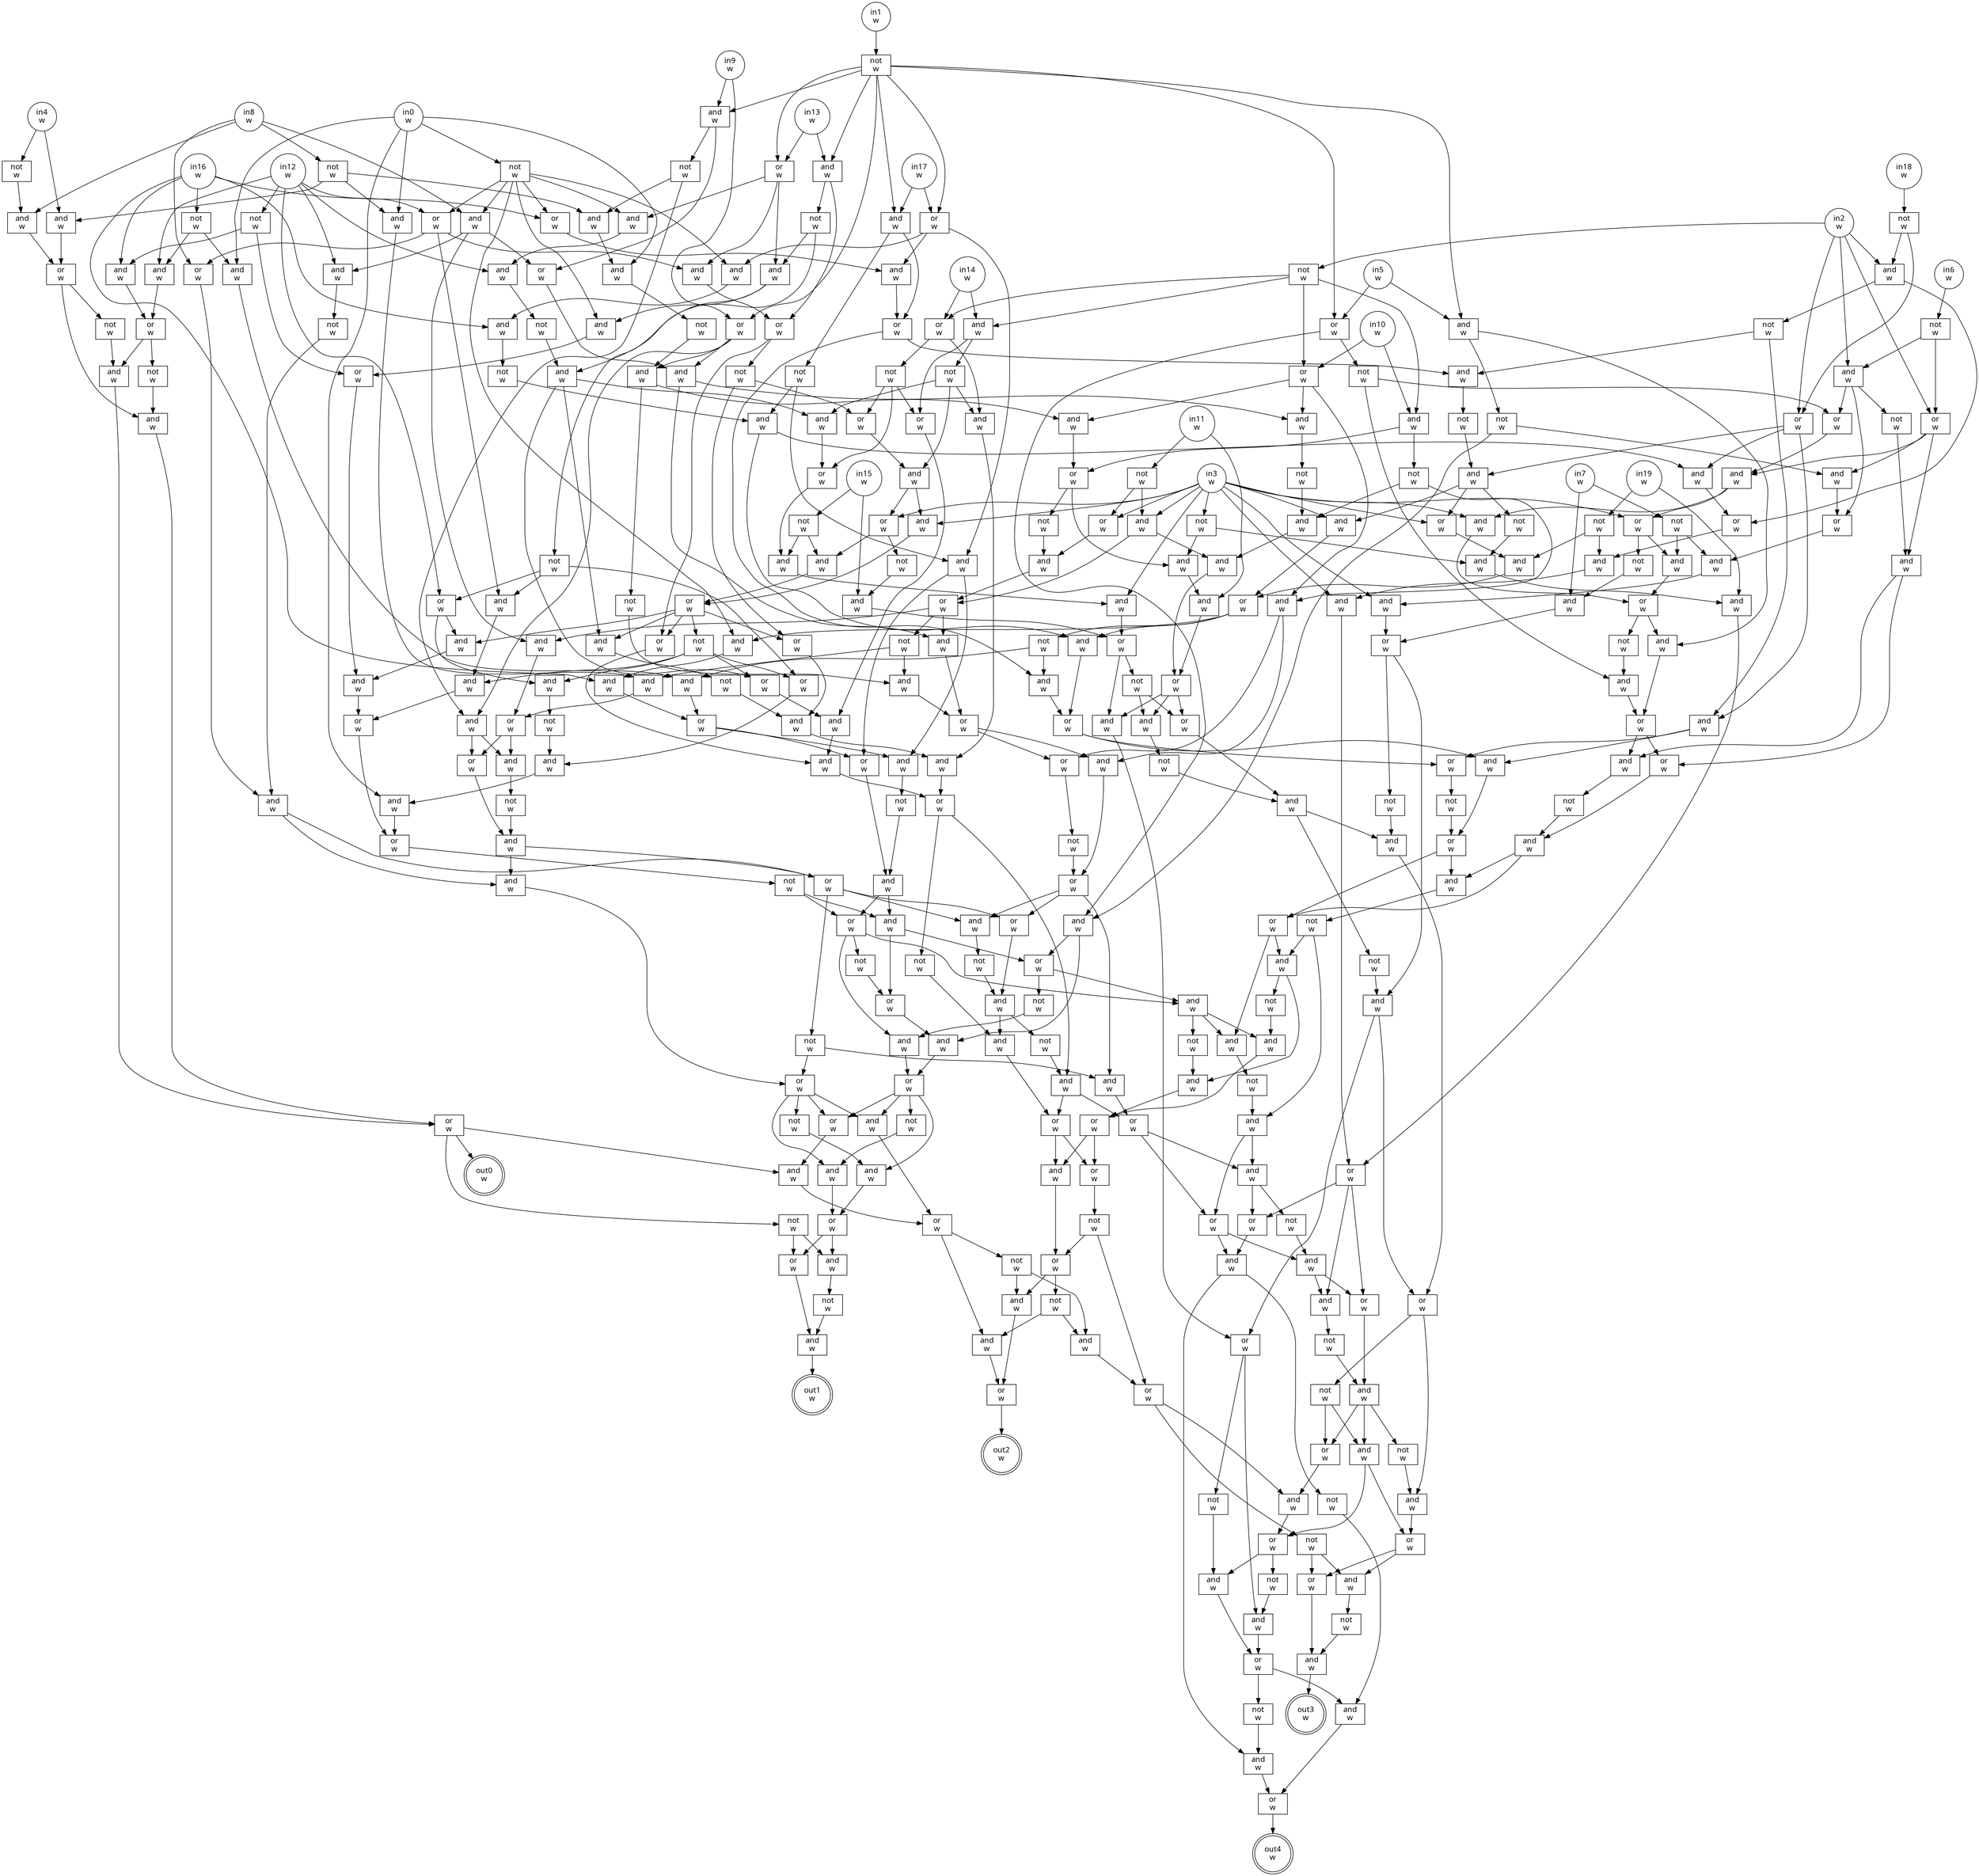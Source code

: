 digraph circuit{
	node [style = filled, fillcolor = white,shape=rect, fontname=geneva]
	g0 [label="in0\nw",shape=circle,fillcolor=white]
	g1 [label="in1\nw",shape=circle,fillcolor=white]
	g2 [label="in2\nw",shape=circle,fillcolor=white]
	g3 [label="in3\nw",shape=circle,fillcolor=white]
	g4 [label="in4\nw",shape=circle,fillcolor=white]
	g5 [label="in5\nw",shape=circle,fillcolor=white]
	g6 [label="in6\nw",shape=circle,fillcolor=white]
	g7 [label="in7\nw",shape=circle,fillcolor=white]
	g8 [label="in8\nw",shape=circle,fillcolor=white]
	g9 [label="in9\nw",shape=circle,fillcolor=white]
	g10 [label="in10\nw",shape=circle,fillcolor=white]
	g11 [label="in11\nw",shape=circle,fillcolor=white]
	g12 [label="in12\nw",shape=circle,fillcolor=white]
	g13 [label="in13\nw",shape=circle,fillcolor=white]
	g14 [label="in14\nw",shape=circle,fillcolor=white]
	g15 [label="in15\nw",shape=circle,fillcolor=white]
	g16 [label="in16\nw",shape=circle,fillcolor=white]
	g17 [label="in17\nw",shape=circle,fillcolor=white]
	g18 [label="in18\nw",shape=circle,fillcolor=white]
	g19 [label="in19\nw",shape=circle,fillcolor=white]
	g20 [label="not\nw",fillcolor=white]
	g21 [label="not\nw",fillcolor=white]
	g22 [label="not\nw",fillcolor=white]
	g23 [label="not\nw",fillcolor=white]
	g24 [label="and\nw",fillcolor=white]
	g25 [label="not\nw",fillcolor=white]
	g26 [label="and\nw",fillcolor=white]
	g27 [label="or\nw",fillcolor=white]
	g28 [label="not\nw",fillcolor=white]
	g29 [label="not\nw",fillcolor=white]
	g30 [label="not\nw",fillcolor=white]
	g31 [label="not\nw",fillcolor=white]
	g32 [label="not\nw",fillcolor=white]
	g33 [label="and\nw",fillcolor=white]
	g34 [label="not\nw",fillcolor=white]
	g35 [label="and\nw",fillcolor=white]
	g36 [label="or\nw",fillcolor=white]
	g37 [label="and\nw",fillcolor=white]
	g38 [label="not\nw",fillcolor=white]
	g39 [label="and\nw",fillcolor=white]
	g40 [label="or\nw",fillcolor=white]
	g41 [label="not\nw",fillcolor=white]
	g42 [label="and\nw",fillcolor=white]
	g43 [label="or\nw",fillcolor=white]
	g44 [label="not\nw",fillcolor=white]
	g45 [label="or\nw",fillcolor=white]
	g46 [label="and\nw",fillcolor=white]
	g47 [label="not\nw",fillcolor=white]
	g48 [label="and\nw",fillcolor=white]
	g49 [label="and\nw",fillcolor=white]
	g50 [label="not\nw",fillcolor=white]
	g51 [label="or\nw",fillcolor=white]
	g52 [label="and\nw",fillcolor=white]
	g53 [label="not\nw",fillcolor=white]
	g54 [label="or\nw",fillcolor=white]
	g55 [label="and\nw",fillcolor=white]
	g56 [label="not\nw",fillcolor=white]
	g57 [label="and\nw",fillcolor=white]
	g58 [label="or\nw",fillcolor=white]
	g59 [label="not\nw",fillcolor=white]
	g60 [label="and\nw",fillcolor=white]
	g61 [label="or\nw",fillcolor=white]
	g62 [label="not\nw",fillcolor=white]
	g63 [label="and\nw",fillcolor=white]
	g64 [label="not\nw",fillcolor=white]
	g65 [label="and\nw",fillcolor=white]
	g66 [label="not\nw",fillcolor=white]
	g67 [label="and\nw",fillcolor=white]
	g68 [label="or\nw",fillcolor=white]
	g69 [label="and\nw",fillcolor=white]
	g70 [label="and\nw",fillcolor=white]
	g71 [label="not\nw",fillcolor=white]
	g72 [label="and\nw",fillcolor=white]
	g73 [label="or\nw",fillcolor=white]
	g74 [label="and\nw",fillcolor=white]
	g75 [label="and\nw",fillcolor=white]
	g76 [label="or\nw",fillcolor=white]
	g77 [label="and\nw",fillcolor=white]
	g78 [label="not\nw",fillcolor=white]
	g79 [label="or\nw",fillcolor=white]
	g80 [label="and\nw",fillcolor=white]
	g81 [label="and\nw",fillcolor=white]
	g82 [label="or\nw",fillcolor=white]
	g83 [label="and\nw",fillcolor=white]
	g84 [label="or\nw",fillcolor=white]
	g85 [label="and\nw",fillcolor=white]
	g86 [label="not\nw",fillcolor=white]
	g87 [label="not\nw",fillcolor=white]
	g88 [label="and\nw",fillcolor=white]
	g89 [label="or\nw",fillcolor=white]
	g90 [label="not\nw",fillcolor=white]
	g91 [label="and\nw",fillcolor=white]
	g92 [label="or\nw",fillcolor=white]
	g93 [label="and\nw",fillcolor=white]
	g94 [label="not\nw",fillcolor=white]
	g95 [label="or\nw",fillcolor=white]
	g96 [label="and\nw",fillcolor=white]
	g97 [label="and\nw",fillcolor=white]
	g98 [label="not\nw",fillcolor=white]
	g99 [label="or\nw",fillcolor=white]
	g100 [label="and\nw",fillcolor=white]
	g101 [label="and\nw",fillcolor=white]
	g102 [label="not\nw",fillcolor=white]
	g103 [label="or\nw",fillcolor=white]
	g104 [label="and\nw",fillcolor=white]
	g105 [label="not\nw",fillcolor=white]
	g106 [label="or\nw",fillcolor=white]
	g107 [label="and\nw",fillcolor=white]
	g108 [label="and\nw",fillcolor=white]
	g109 [label="not\nw",fillcolor=white]
	g110 [label="and\nw",fillcolor=white]
	g111 [label="and\nw",fillcolor=white]
	g112 [label="or\nw",fillcolor=white]
	g113 [label="and\nw",fillcolor=white]
	g114 [label="and\nw",fillcolor=white]
	g115 [label="not\nw",fillcolor=white]
	g116 [label="and\nw",fillcolor=white]
	g117 [label="or\nw",fillcolor=white]
	g118 [label="not\nw",fillcolor=white]
	g119 [label="and\nw",fillcolor=white]
	g120 [label="not\nw",fillcolor=white]
	g121 [label="and\nw",fillcolor=white]
	g122 [label="and\nw",fillcolor=white]
	g123 [label="not\nw",fillcolor=white]
	g124 [label="and\nw",fillcolor=white]
	g125 [label="and\nw",fillcolor=white]
	g126 [label="or\nw",fillcolor=white]
	g127 [label="and\nw",fillcolor=white]
	g128 [label="not\nw",fillcolor=white]
	g129 [label="or\nw",fillcolor=white]
	g130 [label="and\nw",fillcolor=white]
	g131 [label="and\nw",fillcolor=white]
	g132 [label="not\nw",fillcolor=white]
	g133 [label="or\nw",fillcolor=white]
	g134 [label="and\nw",fillcolor=white]
	g135 [label="and\nw",fillcolor=white]
	g136 [label="or\nw",fillcolor=white]
	g137 [label="or\nw",fillcolor=white]
	g138 [label="not\nw",fillcolor=white]
	g139 [label="and\nw",fillcolor=white]
	g140 [label="or\nw",fillcolor=white]
	g141 [label="and\nw",fillcolor=white]
	g142 [label="not\nw",fillcolor=white]
	g143 [label="and\nw",fillcolor=white]
	g144 [label="and\nw",fillcolor=white]
	g145 [label="or\nw",fillcolor=white]
	g146 [label="or\nw",fillcolor=white]
	g147 [label="or\nw",fillcolor=white]
	g148 [label="and\nw",fillcolor=white]
	g149 [label="and\nw",fillcolor=white]
	g150 [label="or\nw",fillcolor=white]
	g151 [label="or\nw",fillcolor=white]
	g152 [label="and\nw",fillcolor=white]
	g153 [label="not\nw",fillcolor=white]
	g154 [label="and\nw",fillcolor=white]
	g155 [label="not\nw",fillcolor=white]
	g156 [label="not\nw",fillcolor=white]
	g157 [label="or\nw",fillcolor=white]
	g158 [label="not\nw",fillcolor=white]
	g159 [label="and\nw",fillcolor=white]
	g160 [label="and\nw",fillcolor=white]
	g161 [label="or\nw",fillcolor=white]
	g162 [label="not\nw",fillcolor=white]
	g163 [label="or\nw",fillcolor=white]
	g164 [label="and\nw",fillcolor=white]
	g165 [label="and\nw",fillcolor=white]
	g166 [label="or\nw",fillcolor=white]
	g167 [label="and\nw",fillcolor=white]
	g168 [label="or\nw",fillcolor=white]
	g169 [label="and\nw",fillcolor=white]
	g170 [label="or\nw",fillcolor=white]
	g171 [label="not\nw",fillcolor=white]
	g172 [label="or\nw",fillcolor=white]
	g173 [label="and\nw",fillcolor=white]
	g174 [label="not\nw",fillcolor=white]
	g175 [label="and\nw",fillcolor=white]
	g176 [label="and\nw",fillcolor=white]
	g177 [label="not\nw",fillcolor=white]
	g178 [label="and\nw",fillcolor=white]
	g179 [label="or\nw",fillcolor=white]
	g180 [label="and\nw",fillcolor=white]
	g181 [label="and\nw",fillcolor=white]
	g182 [label="or\nw",fillcolor=white]
	g183 [label="and\nw",fillcolor=white]
	g184 [label="or\nw",fillcolor=white]
	g185 [label="and\nw",fillcolor=white]
	g186 [label="not\nw",fillcolor=white]
	g187 [label="and\nw",fillcolor=white]
	g188 [label="or\nw",fillcolor=white]
	g189 [label="and\nw",fillcolor=white]
	g190 [label="and\nw",fillcolor=white]
	g191 [label="or\nw",fillcolor=white]
	g192 [label="not\nw",fillcolor=white]
	g193 [label="and\nw",fillcolor=white]
	g194 [label="not\nw",fillcolor=white]
	g195 [label="and\nw",fillcolor=white]
	g196 [label="and\nw",fillcolor=white]
	g197 [label="and\nw",fillcolor=white]
	g198 [label="and\nw",fillcolor=white]
	g199 [label="and\nw",fillcolor=white]
	g200 [label="or\nw",fillcolor=white]
	g201 [label="and\nw",fillcolor=white]
	g202 [label="not\nw",fillcolor=white]
	g203 [label="or\nw",fillcolor=white]
	g204 [label="and\nw",fillcolor=white]
	g205 [label="and\nw",fillcolor=white]
	g206 [label="or\nw",fillcolor=white]
	g207 [label="and\nw",fillcolor=white]
	g208 [label="or\nw",fillcolor=white]
	g209 [label="or\nw",fillcolor=white]
	g210 [label="not\nw",fillcolor=white]
	g211 [label="and\nw",fillcolor=white]
	g212 [label="or\nw",fillcolor=white]
	g213 [label="not\nw",fillcolor=white]
	g214 [label="or\nw",fillcolor=white]
	g215 [label="and\nw",fillcolor=white]
	g216 [label="and\nw",fillcolor=white]
	g217 [label="not\nw",fillcolor=white]
	g218 [label="not\nw",fillcolor=white]
	g219 [label="or\nw",fillcolor=white]
	g220 [label="and\nw",fillcolor=white]
	g221 [label="or\nw",fillcolor=white]
	g222 [label="and\nw",fillcolor=white]
	g223 [label="or\nw",fillcolor=white]
	g224 [label="and\nw",fillcolor=white]
	g225 [label="and\nw",fillcolor=white]
	g226 [label="or\nw",fillcolor=white]
	g227 [label="not\nw",fillcolor=white]
	g228 [label="not\nw",fillcolor=white]
	g229 [label="and\nw",fillcolor=white]
	g230 [label="or\nw",fillcolor=white]
	g231 [label="and\nw",fillcolor=white]
	g232 [label="not\nw",fillcolor=white]
	g233 [label="or\nw",fillcolor=white]
	g234 [label="and\nw",fillcolor=white]
	g235 [label="and\nw",fillcolor=white]
	g236 [label="and\nw",fillcolor=white]
	g237 [label="not\nw",fillcolor=white]
	g238 [label="and\nw",fillcolor=white]
	g239 [label="and\nw",fillcolor=white]
	g240 [label="or\nw",fillcolor=white]
	g241 [label="or\nw",fillcolor=white]
	g242 [label="not\nw",fillcolor=white]
	g243 [label="and\nw",fillcolor=white]
	g244 [label="or\nw",fillcolor=white]
	g245 [label="and\nw",fillcolor=white]
	g246 [label="not\nw",fillcolor=white]
	g247 [label="or\nw",fillcolor=white]
	g248 [label="and\nw",fillcolor=white]
	g249 [label="and\nw",fillcolor=white]
	g250 [label="not\nw",fillcolor=white]
	g251 [label="and\nw",fillcolor=white]
	g252 [label="or\nw",fillcolor=white]
	g253 [label="and\nw",fillcolor=white]
	g254 [label="not\nw",fillcolor=white]
	g255 [label="and\nw",fillcolor=white]
	g256 [label="and\nw",fillcolor=white]
	g257 [label="or\nw",fillcolor=white]
	g258 [label="and\nw",fillcolor=white]
	g259 [label="and\nw",fillcolor=white]
	g260 [label="or\nw",fillcolor=white]
	g261 [label="and\nw",fillcolor=white]
	g262 [label="and\nw",fillcolor=white]
	g263 [label="not\nw",fillcolor=white]
	g264 [label="and\nw",fillcolor=white]
	g265 [label="or\nw",fillcolor=white]
	g266 [label="and\nw",fillcolor=white]
	g267 [label="and\nw",fillcolor=white]
	g268 [label="and\nw",fillcolor=white]
	g269 [label="not\nw",fillcolor=white]
	g270 [label="and\nw",fillcolor=white]
	g271 [label="and\nw",fillcolor=white]
	g272 [label="or\nw",fillcolor=white]
	g273 [label="and\nw",fillcolor=white]
	g274 [label="or\nw",fillcolor=white]
	g275 [label="and\nw",fillcolor=white]
	g276 [label="or\nw",fillcolor=white]
	g277 [label="not\nw",fillcolor=white]
	g278 [label="or\nw",fillcolor=white]
	g279 [label="and\nw",fillcolor=white]
	g280 [label="or\nw",fillcolor=white]
	g281 [label="and\nw",fillcolor=white]
	g282 [label="not\nw",fillcolor=white]
	g283 [label="and\nw",fillcolor=white]
	g284 [label="not\nw",fillcolor=white]
	g285 [label="and\nw",fillcolor=white]
	g286 [label="not\nw",fillcolor=white]
	g287 [label="not\nw",fillcolor=white]
	g288 [label="and\nw",fillcolor=white]
	g289 [label="or\nw",fillcolor=white]
	g290 [label="and\nw",fillcolor=white]
	g291 [label="or\nw",fillcolor=white]
	g292 [label="not\nw",fillcolor=white]
	g293 [label="or\nw",fillcolor=white]
	g294 [label="and\nw",fillcolor=white]
	g295 [label="not\nw",fillcolor=white]
	g296 [label="and\nw",fillcolor=white]
	g297 [label="or\nw",fillcolor=white]
	g298 [label="and\nw",fillcolor=white]
	g299 [label="or\nw",fillcolor=white]
	g300 [label="not\nw",fillcolor=white]
	g301 [label="and\nw",fillcolor=white]
	g302 [label="or\nw",fillcolor=white]
	g303 [label="and\nw",fillcolor=white]
	g304 [label="and\nw",fillcolor=white]
	g305 [label="or\nw",fillcolor=white]
	g306 [label="and\nw",fillcolor=white]
	g307 [label="not\nw",fillcolor=white]
	g308 [label="or\nw",fillcolor=white]
	g309 [label="and\nw",fillcolor=white]
	g310 [label="not\nw",fillcolor=white]
	g311 [label="and\nw",fillcolor=white]
	g312 [label="and\nw",fillcolor=white]
	g313 [label="not\nw",fillcolor=white]
	g314 [label="and\nw",fillcolor=white]
	g315 [label="or\nw",fillcolor=white]
	g316 [label="and\nw",fillcolor=white]
	g317 [label="not\nw",fillcolor=white]
	g318 [label="and\nw",fillcolor=white]
	g319 [label="or\nw",fillcolor=white]
	g320 [label="and\nw",fillcolor=white]
	g321 [label="not\nw",fillcolor=white]
	g322 [label="or\nw",fillcolor=white]
	g323 [label="and\nw",fillcolor=white]
	g324 [label="or\nw",fillcolor=white]
	g325 [label="and\nw",fillcolor=white]
	g326 [label="or\nw",fillcolor=white]
	g327 [label="not\nw",fillcolor=white]
	g328 [label="or\nw",fillcolor=white]
	g329 [label="and\nw",fillcolor=white]
	g330 [label="not\nw",fillcolor=white]
	g331 [label="and\nw",fillcolor=white]
	g332 [label="or\nw",fillcolor=white]
	g333 [label="and\nw",fillcolor=white]
	g334 [label="not\nw",fillcolor=white]
	g335 [label="and\nw",fillcolor=white]
	g336 [label="or\nw",fillcolor=white]
	g337 [label="out0\nw",shape=doublecircle,fillcolor=white]
	g338 [label="out1\nw",shape=doublecircle,fillcolor=white]
	g339 [label="out2\nw",shape=doublecircle,fillcolor=white]
	g340 [label="out3\nw",shape=doublecircle,fillcolor=white]
	g341 [label="out4\nw",shape=doublecircle,fillcolor=white]
	edge [fontname=Geneva,fontcolor=forestgreen]
	g0->g107
	g0->g108
	g0->g122
	g0->g123
	g0->g176
	g1->g64
	g2->g45
	g2->g46
	g2->g49
	g2->g51
	g2->g53
	g3->g42
	g3->g43
	g3->g44
	g3->g75
	g3->g81
	g3->g82
	g3->g165
	g3->g166
	g3->g188
	g3->g190
	g3->g259
	g3->g304
	g4->g33
	g4->g34
	g5->g70
	g5->g76
	g6->g32
	g7->g31
	g7->g88
	g8->g30
	g8->g35
	g8->g124
	g8->g147
	g9->g65
	g9->g68
	g10->g54
	g10->g55
	g11->g29
	g11->g114
	g12->g24
	g12->g25
	g12->g106
	g12->g131
	g12->g146
	g12->g262
	g13->g101
	g13->g103
	g14->g58
	g14->g60
	g15->g23
	g15->g178
	g16->g22
	g16->g26
	g16->g182
	g16->g199
	g16->g236
	g17->g97
	g17->g99
	g18->g21
	g19->g20
	g19->g196
	g20->g189
	g20->g258
	g21->g45
	g21->g46
	g22->g24
	g22->g122
	g23->g167
	g23->g303
	g24->g27
	g25->g26
	g25->g206
	g26->g27
	g27->g28
	g27->g39
	g28->g37
	g29->g42
	g29->g43
	g30->g33
	g30->g67
	g30->g107
	g31->g74
	g31->g83
	g32->g49
	g32->g51
	g33->g36
	g34->g35
	g35->g36
	g36->g37
	g36->g38
	g37->g40
	g38->g39
	g39->g40
	g40->g41
	g40->g224
	g40->g337
	g41->g231
	g41->g233
	g42->g117
	g42->g144
	g43->g116
	g44->g113
	g44->g195
	g45->g48
	g45->g187
	g45->g256
	g46->g47
	g46->g257
	g47->g48
	g47->g185
	g48->g241
	g48->g243
	g49->g50
	g49->g73
	g49->g79
	g50->g52
	g51->g52
	g51->g72
	g51->g80
	g52->g93
	g52->g95
	g53->g54
	g53->g55
	g53->g58
	g53->g60
	g54->g57
	g54->g111
	g54->g141
	g55->g56
	g55->g112
	g56->g57
	g56->g143
	g57->g137
	g57->g139
	g58->g59
	g58->g63
	g59->g61
	g59->g163
	g59->g302
	g60->g61
	g60->g62
	g61->g266
	g62->g63
	g62->g164
	g62->g301
	g63->g271
	g64->g65
	g64->g68
	g64->g70
	g64->g76
	g64->g97
	g64->g99
	g64->g101
	g64->g103
	g65->g66
	g65->g133
	g66->g67
	g66->g69
	g67->g108
	g68->g69
	g68->g110
	g68->g134
	g69->g127
	g69->g129
	g70->g71
	g70->g85
	g71->g72
	g71->g77
	g72->g73
	g73->g74
	g74->g75
	g75->g89
	g76->g77
	g76->g78
	g77->g212
	g77->g220
	g78->g79
	g78->g91
	g79->g80
	g80->g81
	g80->g82
	g81->g84
	g82->g83
	g82->g87
	g83->g84
	g84->g85
	g84->g86
	g85->g92
	g86->g91
	g87->g88
	g88->g89
	g89->g90
	g89->g314
	g90->g312
	g91->g92
	g92->g93
	g92->g95
	g93->g94
	g94->g96
	g95->g96
	g96->g245
	g96->g247
	g97->g98
	g97->g184
	g98->g100
	g98->g238
	g99->g100
	g99->g183
	g99->g235
	g100->g201
	g100->g203
	g101->g102
	g101->g161
	g102->g104
	g102->g264
	g103->g104
	g103->g160
	g103->g261
	g104->g105
	g104->g205
	g105->g106
	g105->g172
	g105->g180
	g106->g169
	g106->g173
	g107->g119
	g108->g109
	g109->g110
	g110->g111
	g110->g120
	g111->g112
	g112->g113
	g112->g115
	g113->g114
	g114->g145
	g115->g116
	g116->g117
	g117->g118
	g117->g125
	g117->g135
	g118->g119
	g118->g121
	g119->g126
	g120->g121
	g121->g136
	g122->g193
	g123->g124
	g123->g146
	g123->g182
	g123->g198
	g123->g205
	g123->g235
	g123->g261
	g124->g125
	g124->g131
	g124->g133
	g125->g126
	g126->g127
	g126->g129
	g127->g128
	g128->g130
	g129->g130
	g130->g149
	g130->g150
	g131->g132
	g132->g148
	g133->g134
	g134->g135
	g134->g141
	g135->g136
	g136->g137
	g136->g139
	g137->g138
	g138->g140
	g139->g140
	g140->g151
	g140->g152
	g140->g159
	g141->g142
	g142->g143
	g143->g144
	g144->g145
	g145->g306
	g145->g308
	g145->g309
	g146->g147
	g146->g160
	g146->g180
	g147->g148
	g148->g149
	g148->g150
	g149->g157
	g150->g151
	g150->g152
	g150->g156
	g151->g154
	g152->g153
	g153->g154
	g154->g155
	g154->g288
	g155->g273
	g156->g157
	g156->g159
	g157->g158
	g157->g223
	g157->g225
	g157->g229
	g158->g222
	g159->g274
	g160->g161
	g161->g162
	g161->g170
	g162->g163
	g162->g179
	g163->g164
	g164->g165
	g164->g166
	g165->g168
	g166->g167
	g166->g177
	g167->g168
	g168->g169
	g168->g170
	g168->g171
	g168->g179
	g168->g268
	g169->g207
	g170->g267
	g171->g172
	g171->g173
	g171->g181
	g171->g265
	g172->g175
	g173->g174
	g174->g175
	g175->g176
	g176->g209
	g177->g178
	g178->g305
	g179->g270
	g180->g181
	g181->g208
	g182->g183
	g183->g184
	g184->g185
	g184->g197
	g185->g186
	g186->g187
	g187->g188
	g187->g190
	g187->g194
	g188->g189
	g189->g191
	g190->g191
	g191->g192
	g191->g198
	g191->g239
	g192->g193
	g192->g197
	g193->g200
	g194->g195
	g195->g196
	g196->g260
	g197->g240
	g198->g199
	g199->g200
	g200->g201
	g200->g203
	g201->g202
	g202->g204
	g203->g204
	g204->g211
	g204->g214
	g205->g206
	g206->g207
	g207->g208
	g208->g209
	g209->g210
	g210->g211
	g210->g214
	g211->g212
	g211->g219
	g212->g213
	g212->g216
	g213->g215
	g214->g215
	g214->g216
	g214->g218
	g215->g221
	g216->g217
	g216->g251
	g216->g253
	g217->g249
	g218->g219
	g219->g220
	g220->g221
	g221->g222
	g221->g223
	g221->g225
	g221->g228
	g222->g230
	g223->g224
	g224->g226
	g225->g226
	g226->g227
	g226->g296
	g227->g294
	g227->g298
	g228->g229
	g229->g230
	g230->g231
	g230->g233
	g231->g232
	g232->g234
	g233->g234
	g234->g338
	g235->g236
	g236->g237
	g237->g238
	g238->g239
	g238->g256
	g239->g240
	g240->g241
	g240->g243
	g241->g242
	g242->g244
	g243->g244
	g244->g245
	g244->g247
	g245->g246
	g246->g248
	g246->g255
	g247->g248
	g247->g253
	g248->g249
	g248->g250
	g249->g252
	g250->g251
	g251->g252
	g252->g290
	g252->g291
	g253->g254
	g254->g255
	g255->g275
	g255->g278
	g256->g257
	g257->g258
	g258->g259
	g259->g260
	g260->g276
	g260->g280
	g260->g281
	g261->g262
	g262->g263
	g263->g264
	g264->g265
	g264->g268
	g264->g301
	g265->g266
	g266->g267
	g267->g272
	g268->g269
	g269->g270
	g270->g271
	g271->g272
	g272->g273
	g272->g287
	g273->g274
	g273->g289
	g274->g275
	g274->g278
	g275->g276
	g275->g277
	g276->g285
	g277->g279
	g278->g279
	g278->g285
	g279->g280
	g279->g281
	g280->g283
	g281->g282
	g282->g283
	g283->g284
	g283->g318
	g283->g324
	g284->g316
	g285->g286
	g285->g335
	g286->g333
	g287->g288
	g288->g289
	g289->g290
	g289->g291
	g290->g293
	g291->g292
	g292->g293
	g292->g299
	g293->g294
	g293->g295
	g294->g297
	g295->g296
	g295->g298
	g296->g297
	g297->g339
	g298->g299
	g299->g300
	g299->g325
	g300->g320
	g300->g322
	g301->g302
	g302->g303
	g303->g304
	g304->g305
	g305->g306
	g305->g307
	g306->g328
	g307->g308
	g307->g309
	g308->g311
	g309->g310
	g310->g311
	g311->g312
	g311->g313
	g312->g315
	g313->g314
	g314->g315
	g314->g328
	g315->g316
	g315->g317
	g316->g319
	g317->g318
	g317->g324
	g318->g319
	g318->g326
	g319->g320
	g319->g322
	g320->g321
	g321->g323
	g322->g323
	g323->g340
	g324->g325
	g325->g326
	g326->g327
	g326->g331
	g327->g329
	g328->g329
	g328->g330
	g329->g332
	g330->g331
	g331->g332
	g332->g333
	g332->g334
	g333->g336
	g334->g335
	g335->g336
	g336->g341
}